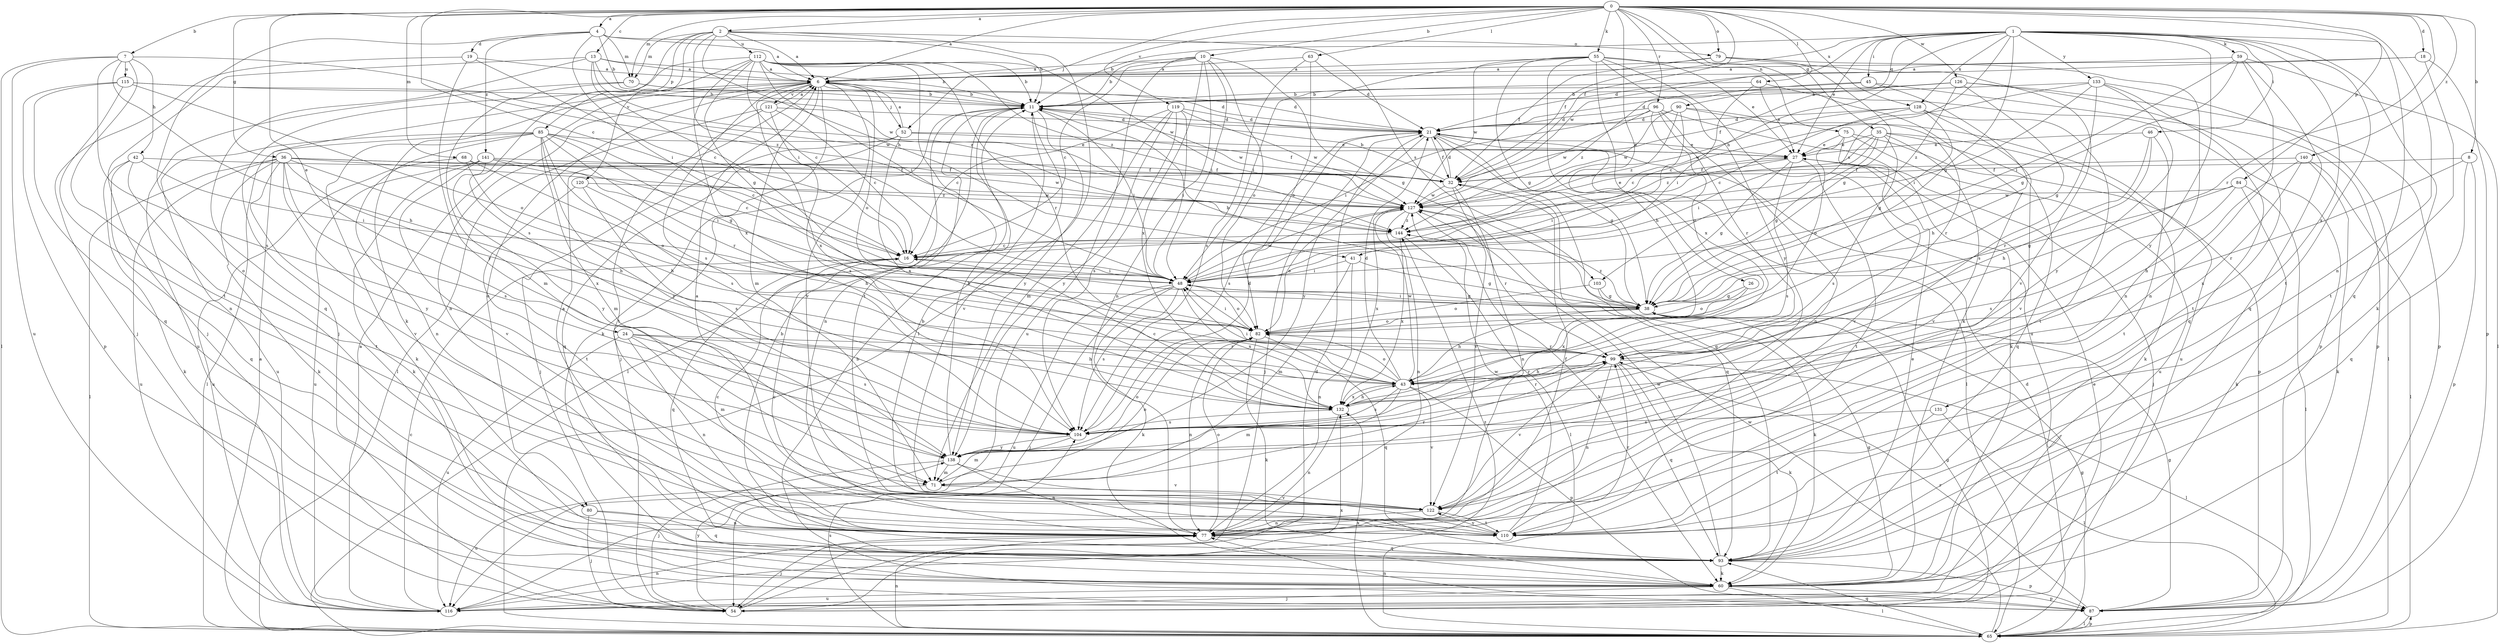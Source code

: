 strict digraph  {
0;
1;
2;
4;
6;
7;
8;
10;
11;
13;
16;
18;
19;
21;
24;
26;
27;
32;
35;
36;
38;
41;
42;
43;
45;
46;
48;
52;
54;
55;
59;
60;
63;
64;
65;
68;
70;
71;
75;
77;
79;
80;
82;
84;
85;
87;
90;
93;
96;
99;
103;
104;
110;
112;
115;
116;
119;
120;
121;
122;
126;
127;
128;
131;
132;
133;
138;
140;
141;
144;
0 -> 2  [label=a];
0 -> 4  [label=a];
0 -> 6  [label=a];
0 -> 7  [label=b];
0 -> 8  [label=b];
0 -> 10  [label=b];
0 -> 13  [label=c];
0 -> 16  [label=c];
0 -> 18  [label=d];
0 -> 24  [label=e];
0 -> 26  [label=e];
0 -> 32  [label=f];
0 -> 35  [label=g];
0 -> 36  [label=g];
0 -> 52  [label=j];
0 -> 55  [label=k];
0 -> 63  [label=l];
0 -> 64  [label=l];
0 -> 68  [label=m];
0 -> 70  [label=m];
0 -> 75  [label=n];
0 -> 77  [label=n];
0 -> 79  [label=o];
0 -> 84  [label=p];
0 -> 96  [label=r];
0 -> 99  [label=r];
0 -> 119  [label=v];
0 -> 126  [label=w];
0 -> 128  [label=x];
0 -> 140  [label=z];
1 -> 11  [label=b];
1 -> 27  [label=e];
1 -> 32  [label=f];
1 -> 38  [label=g];
1 -> 41  [label=h];
1 -> 45  [label=i];
1 -> 46  [label=i];
1 -> 59  [label=k];
1 -> 60  [label=k];
1 -> 90  [label=q];
1 -> 93  [label=q];
1 -> 103  [label=s];
1 -> 110  [label=t];
1 -> 127  [label=w];
1 -> 128  [label=x];
1 -> 131  [label=x];
1 -> 133  [label=y];
1 -> 138  [label=y];
2 -> 6  [label=a];
2 -> 11  [label=b];
2 -> 41  [label=h];
2 -> 48  [label=i];
2 -> 65  [label=l];
2 -> 70  [label=m];
2 -> 85  [label=p];
2 -> 103  [label=s];
2 -> 104  [label=s];
2 -> 112  [label=u];
2 -> 120  [label=v];
4 -> 6  [label=a];
4 -> 11  [label=b];
4 -> 19  [label=d];
4 -> 48  [label=i];
4 -> 70  [label=m];
4 -> 79  [label=o];
4 -> 80  [label=o];
4 -> 141  [label=z];
6 -> 11  [label=b];
6 -> 21  [label=d];
6 -> 52  [label=j];
6 -> 60  [label=k];
6 -> 71  [label=m];
6 -> 77  [label=n];
6 -> 80  [label=o];
6 -> 82  [label=o];
6 -> 104  [label=s];
6 -> 121  [label=v];
6 -> 122  [label=v];
6 -> 132  [label=x];
7 -> 42  [label=h];
7 -> 43  [label=h];
7 -> 65  [label=l];
7 -> 104  [label=s];
7 -> 110  [label=t];
7 -> 115  [label=u];
7 -> 116  [label=u];
7 -> 144  [label=z];
8 -> 32  [label=f];
8 -> 87  [label=p];
8 -> 93  [label=q];
8 -> 99  [label=r];
10 -> 6  [label=a];
10 -> 11  [label=b];
10 -> 16  [label=c];
10 -> 38  [label=g];
10 -> 48  [label=i];
10 -> 77  [label=n];
10 -> 82  [label=o];
10 -> 116  [label=u];
10 -> 132  [label=x];
11 -> 21  [label=d];
11 -> 48  [label=i];
11 -> 54  [label=j];
11 -> 65  [label=l];
11 -> 77  [label=n];
11 -> 122  [label=v];
11 -> 127  [label=w];
11 -> 138  [label=y];
13 -> 6  [label=a];
13 -> 11  [label=b];
13 -> 48  [label=i];
13 -> 54  [label=j];
13 -> 93  [label=q];
13 -> 127  [label=w];
13 -> 144  [label=z];
16 -> 48  [label=i];
16 -> 93  [label=q];
18 -> 6  [label=a];
18 -> 21  [label=d];
18 -> 87  [label=p];
18 -> 110  [label=t];
19 -> 6  [label=a];
19 -> 16  [label=c];
19 -> 54  [label=j];
19 -> 138  [label=y];
21 -> 27  [label=e];
21 -> 32  [label=f];
21 -> 38  [label=g];
21 -> 54  [label=j];
21 -> 65  [label=l];
21 -> 93  [label=q];
21 -> 104  [label=s];
21 -> 138  [label=y];
24 -> 43  [label=h];
24 -> 71  [label=m];
24 -> 77  [label=n];
24 -> 99  [label=r];
24 -> 104  [label=s];
24 -> 116  [label=u];
26 -> 38  [label=g];
26 -> 82  [label=o];
26 -> 132  [label=x];
27 -> 32  [label=f];
27 -> 38  [label=g];
27 -> 48  [label=i];
27 -> 54  [label=j];
27 -> 104  [label=s];
27 -> 110  [label=t];
32 -> 11  [label=b];
32 -> 21  [label=d];
32 -> 77  [label=n];
32 -> 93  [label=q];
32 -> 122  [label=v];
32 -> 127  [label=w];
35 -> 27  [label=e];
35 -> 38  [label=g];
35 -> 48  [label=i];
35 -> 60  [label=k];
35 -> 93  [label=q];
35 -> 104  [label=s];
35 -> 122  [label=v];
35 -> 144  [label=z];
36 -> 32  [label=f];
36 -> 43  [label=h];
36 -> 60  [label=k];
36 -> 65  [label=l];
36 -> 104  [label=s];
36 -> 116  [label=u];
36 -> 122  [label=v];
36 -> 127  [label=w];
36 -> 132  [label=x];
36 -> 138  [label=y];
36 -> 144  [label=z];
38 -> 11  [label=b];
38 -> 43  [label=h];
38 -> 48  [label=i];
38 -> 82  [label=o];
38 -> 144  [label=z];
41 -> 38  [label=g];
41 -> 48  [label=i];
41 -> 71  [label=m];
41 -> 77  [label=n];
42 -> 32  [label=f];
42 -> 48  [label=i];
42 -> 60  [label=k];
42 -> 93  [label=q];
42 -> 110  [label=t];
43 -> 21  [label=d];
43 -> 48  [label=i];
43 -> 71  [label=m];
43 -> 82  [label=o];
43 -> 87  [label=p];
43 -> 99  [label=r];
43 -> 104  [label=s];
43 -> 122  [label=v];
43 -> 127  [label=w];
43 -> 132  [label=x];
45 -> 11  [label=b];
45 -> 43  [label=h];
45 -> 87  [label=p];
45 -> 144  [label=z];
46 -> 27  [label=e];
46 -> 43  [label=h];
46 -> 99  [label=r];
46 -> 110  [label=t];
48 -> 38  [label=g];
48 -> 54  [label=j];
48 -> 60  [label=k];
48 -> 82  [label=o];
48 -> 104  [label=s];
48 -> 116  [label=u];
48 -> 127  [label=w];
48 -> 132  [label=x];
52 -> 6  [label=a];
52 -> 27  [label=e];
52 -> 32  [label=f];
52 -> 54  [label=j];
52 -> 93  [label=q];
52 -> 132  [label=x];
54 -> 21  [label=d];
54 -> 27  [label=e];
54 -> 38  [label=g];
54 -> 132  [label=x];
54 -> 138  [label=y];
55 -> 6  [label=a];
55 -> 27  [label=e];
55 -> 38  [label=g];
55 -> 43  [label=h];
55 -> 48  [label=i];
55 -> 60  [label=k];
55 -> 116  [label=u];
55 -> 127  [label=w];
55 -> 132  [label=x];
55 -> 138  [label=y];
59 -> 6  [label=a];
59 -> 38  [label=g];
59 -> 48  [label=i];
59 -> 65  [label=l];
59 -> 77  [label=n];
59 -> 93  [label=q];
60 -> 38  [label=g];
60 -> 54  [label=j];
60 -> 65  [label=l];
60 -> 87  [label=p];
60 -> 116  [label=u];
63 -> 6  [label=a];
63 -> 21  [label=d];
63 -> 82  [label=o];
63 -> 104  [label=s];
64 -> 11  [label=b];
64 -> 27  [label=e];
64 -> 48  [label=i];
64 -> 87  [label=p];
65 -> 6  [label=a];
65 -> 21  [label=d];
65 -> 38  [label=g];
65 -> 77  [label=n];
65 -> 87  [label=p];
65 -> 93  [label=q];
65 -> 104  [label=s];
65 -> 127  [label=w];
65 -> 132  [label=x];
68 -> 32  [label=f];
68 -> 43  [label=h];
68 -> 82  [label=o];
68 -> 116  [label=u];
70 -> 11  [label=b];
70 -> 21  [label=d];
70 -> 71  [label=m];
70 -> 116  [label=u];
71 -> 82  [label=o];
71 -> 99  [label=r];
71 -> 116  [label=u];
71 -> 122  [label=v];
75 -> 27  [label=e];
75 -> 82  [label=o];
75 -> 87  [label=p];
75 -> 116  [label=u];
75 -> 122  [label=v];
77 -> 6  [label=a];
77 -> 16  [label=c];
77 -> 32  [label=f];
77 -> 54  [label=j];
77 -> 82  [label=o];
77 -> 93  [label=q];
79 -> 6  [label=a];
79 -> 32  [label=f];
79 -> 38  [label=g];
79 -> 77  [label=n];
79 -> 122  [label=v];
80 -> 54  [label=j];
80 -> 77  [label=n];
80 -> 93  [label=q];
82 -> 48  [label=i];
82 -> 60  [label=k];
82 -> 77  [label=n];
82 -> 93  [label=q];
82 -> 99  [label=r];
84 -> 38  [label=g];
84 -> 60  [label=k];
84 -> 65  [label=l];
84 -> 104  [label=s];
84 -> 127  [label=w];
85 -> 16  [label=c];
85 -> 27  [label=e];
85 -> 38  [label=g];
85 -> 60  [label=k];
85 -> 65  [label=l];
85 -> 71  [label=m];
85 -> 77  [label=n];
85 -> 99  [label=r];
85 -> 104  [label=s];
85 -> 116  [label=u];
85 -> 138  [label=y];
87 -> 11  [label=b];
87 -> 38  [label=g];
87 -> 65  [label=l];
87 -> 77  [label=n];
87 -> 99  [label=r];
90 -> 16  [label=c];
90 -> 21  [label=d];
90 -> 99  [label=r];
90 -> 116  [label=u];
90 -> 127  [label=w];
90 -> 144  [label=z];
93 -> 11  [label=b];
93 -> 27  [label=e];
93 -> 60  [label=k];
93 -> 87  [label=p];
93 -> 127  [label=w];
96 -> 21  [label=d];
96 -> 48  [label=i];
96 -> 60  [label=k];
96 -> 77  [label=n];
96 -> 82  [label=o];
96 -> 99  [label=r];
96 -> 127  [label=w];
99 -> 43  [label=h];
99 -> 60  [label=k];
99 -> 65  [label=l];
99 -> 77  [label=n];
99 -> 93  [label=q];
99 -> 122  [label=v];
103 -> 38  [label=g];
103 -> 60  [label=k];
103 -> 82  [label=o];
104 -> 21  [label=d];
104 -> 71  [label=m];
104 -> 138  [label=y];
110 -> 11  [label=b];
110 -> 16  [label=c];
110 -> 99  [label=r];
110 -> 122  [label=v];
110 -> 127  [label=w];
112 -> 6  [label=a];
112 -> 11  [label=b];
112 -> 16  [label=c];
112 -> 38  [label=g];
112 -> 48  [label=i];
112 -> 54  [label=j];
112 -> 60  [label=k];
112 -> 99  [label=r];
112 -> 110  [label=t];
112 -> 127  [label=w];
112 -> 132  [label=x];
112 -> 144  [label=z];
115 -> 11  [label=b];
115 -> 77  [label=n];
115 -> 82  [label=o];
115 -> 87  [label=p];
115 -> 93  [label=q];
115 -> 127  [label=w];
116 -> 6  [label=a];
116 -> 16  [label=c];
116 -> 77  [label=n];
116 -> 144  [label=z];
119 -> 16  [label=c];
119 -> 21  [label=d];
119 -> 48  [label=i];
119 -> 71  [label=m];
119 -> 104  [label=s];
119 -> 127  [label=w];
119 -> 138  [label=y];
120 -> 43  [label=h];
120 -> 104  [label=s];
120 -> 110  [label=t];
120 -> 127  [label=w];
121 -> 6  [label=a];
121 -> 16  [label=c];
121 -> 21  [label=d];
121 -> 65  [label=l];
121 -> 104  [label=s];
121 -> 110  [label=t];
122 -> 6  [label=a];
122 -> 77  [label=n];
122 -> 110  [label=t];
126 -> 11  [label=b];
126 -> 21  [label=d];
126 -> 32  [label=f];
126 -> 38  [label=g];
126 -> 87  [label=p];
126 -> 110  [label=t];
126 -> 144  [label=z];
127 -> 27  [label=e];
127 -> 60  [label=k];
127 -> 77  [label=n];
127 -> 82  [label=o];
127 -> 99  [label=r];
127 -> 132  [label=x];
127 -> 144  [label=z];
128 -> 16  [label=c];
128 -> 21  [label=d];
128 -> 38  [label=g];
128 -> 110  [label=t];
128 -> 122  [label=v];
128 -> 127  [label=w];
131 -> 65  [label=l];
131 -> 104  [label=s];
131 -> 110  [label=t];
132 -> 16  [label=c];
132 -> 43  [label=h];
132 -> 77  [label=n];
132 -> 99  [label=r];
132 -> 104  [label=s];
133 -> 11  [label=b];
133 -> 16  [label=c];
133 -> 48  [label=i];
133 -> 65  [label=l];
133 -> 93  [label=q];
133 -> 104  [label=s];
133 -> 138  [label=y];
138 -> 11  [label=b];
138 -> 54  [label=j];
138 -> 71  [label=m];
138 -> 77  [label=n];
138 -> 82  [label=o];
138 -> 122  [label=v];
140 -> 32  [label=f];
140 -> 43  [label=h];
140 -> 60  [label=k];
140 -> 65  [label=l];
140 -> 132  [label=x];
141 -> 16  [label=c];
141 -> 32  [label=f];
141 -> 48  [label=i];
141 -> 60  [label=k];
141 -> 116  [label=u];
141 -> 122  [label=v];
141 -> 138  [label=y];
144 -> 16  [label=c];
144 -> 65  [label=l];
144 -> 132  [label=x];
}
